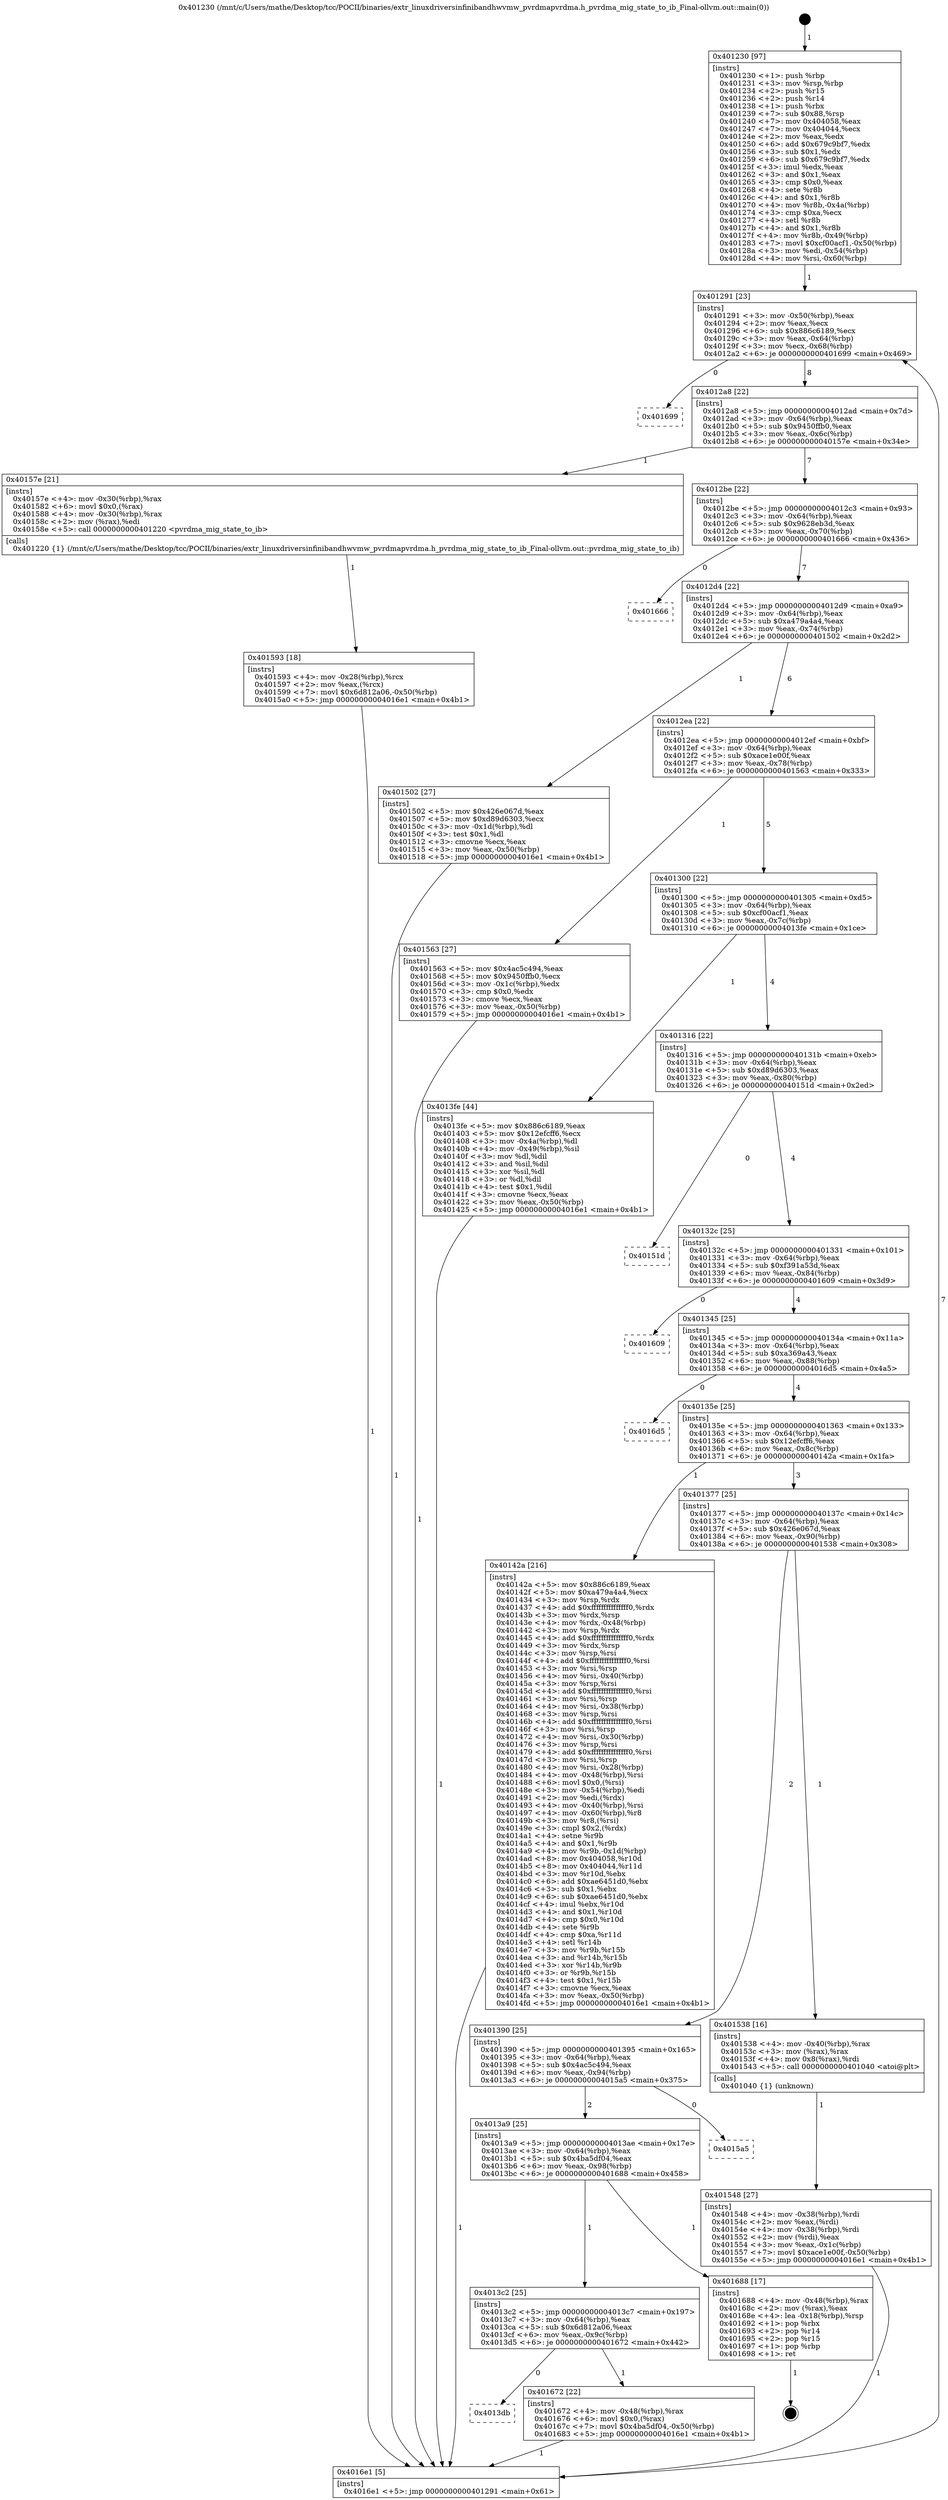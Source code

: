 digraph "0x401230" {
  label = "0x401230 (/mnt/c/Users/mathe/Desktop/tcc/POCII/binaries/extr_linuxdriversinfinibandhwvmw_pvrdmapvrdma.h_pvrdma_mig_state_to_ib_Final-ollvm.out::main(0))"
  labelloc = "t"
  node[shape=record]

  Entry [label="",width=0.3,height=0.3,shape=circle,fillcolor=black,style=filled]
  "0x401291" [label="{
     0x401291 [23]\l
     | [instrs]\l
     &nbsp;&nbsp;0x401291 \<+3\>: mov -0x50(%rbp),%eax\l
     &nbsp;&nbsp;0x401294 \<+2\>: mov %eax,%ecx\l
     &nbsp;&nbsp;0x401296 \<+6\>: sub $0x886c6189,%ecx\l
     &nbsp;&nbsp;0x40129c \<+3\>: mov %eax,-0x64(%rbp)\l
     &nbsp;&nbsp;0x40129f \<+3\>: mov %ecx,-0x68(%rbp)\l
     &nbsp;&nbsp;0x4012a2 \<+6\>: je 0000000000401699 \<main+0x469\>\l
  }"]
  "0x401699" [label="{
     0x401699\l
  }", style=dashed]
  "0x4012a8" [label="{
     0x4012a8 [22]\l
     | [instrs]\l
     &nbsp;&nbsp;0x4012a8 \<+5\>: jmp 00000000004012ad \<main+0x7d\>\l
     &nbsp;&nbsp;0x4012ad \<+3\>: mov -0x64(%rbp),%eax\l
     &nbsp;&nbsp;0x4012b0 \<+5\>: sub $0x9450ffb0,%eax\l
     &nbsp;&nbsp;0x4012b5 \<+3\>: mov %eax,-0x6c(%rbp)\l
     &nbsp;&nbsp;0x4012b8 \<+6\>: je 000000000040157e \<main+0x34e\>\l
  }"]
  Exit [label="",width=0.3,height=0.3,shape=circle,fillcolor=black,style=filled,peripheries=2]
  "0x40157e" [label="{
     0x40157e [21]\l
     | [instrs]\l
     &nbsp;&nbsp;0x40157e \<+4\>: mov -0x30(%rbp),%rax\l
     &nbsp;&nbsp;0x401582 \<+6\>: movl $0x0,(%rax)\l
     &nbsp;&nbsp;0x401588 \<+4\>: mov -0x30(%rbp),%rax\l
     &nbsp;&nbsp;0x40158c \<+2\>: mov (%rax),%edi\l
     &nbsp;&nbsp;0x40158e \<+5\>: call 0000000000401220 \<pvrdma_mig_state_to_ib\>\l
     | [calls]\l
     &nbsp;&nbsp;0x401220 \{1\} (/mnt/c/Users/mathe/Desktop/tcc/POCII/binaries/extr_linuxdriversinfinibandhwvmw_pvrdmapvrdma.h_pvrdma_mig_state_to_ib_Final-ollvm.out::pvrdma_mig_state_to_ib)\l
  }"]
  "0x4012be" [label="{
     0x4012be [22]\l
     | [instrs]\l
     &nbsp;&nbsp;0x4012be \<+5\>: jmp 00000000004012c3 \<main+0x93\>\l
     &nbsp;&nbsp;0x4012c3 \<+3\>: mov -0x64(%rbp),%eax\l
     &nbsp;&nbsp;0x4012c6 \<+5\>: sub $0x9628eb3d,%eax\l
     &nbsp;&nbsp;0x4012cb \<+3\>: mov %eax,-0x70(%rbp)\l
     &nbsp;&nbsp;0x4012ce \<+6\>: je 0000000000401666 \<main+0x436\>\l
  }"]
  "0x4013db" [label="{
     0x4013db\l
  }", style=dashed]
  "0x401666" [label="{
     0x401666\l
  }", style=dashed]
  "0x4012d4" [label="{
     0x4012d4 [22]\l
     | [instrs]\l
     &nbsp;&nbsp;0x4012d4 \<+5\>: jmp 00000000004012d9 \<main+0xa9\>\l
     &nbsp;&nbsp;0x4012d9 \<+3\>: mov -0x64(%rbp),%eax\l
     &nbsp;&nbsp;0x4012dc \<+5\>: sub $0xa479a4a4,%eax\l
     &nbsp;&nbsp;0x4012e1 \<+3\>: mov %eax,-0x74(%rbp)\l
     &nbsp;&nbsp;0x4012e4 \<+6\>: je 0000000000401502 \<main+0x2d2\>\l
  }"]
  "0x401672" [label="{
     0x401672 [22]\l
     | [instrs]\l
     &nbsp;&nbsp;0x401672 \<+4\>: mov -0x48(%rbp),%rax\l
     &nbsp;&nbsp;0x401676 \<+6\>: movl $0x0,(%rax)\l
     &nbsp;&nbsp;0x40167c \<+7\>: movl $0x4ba5df04,-0x50(%rbp)\l
     &nbsp;&nbsp;0x401683 \<+5\>: jmp 00000000004016e1 \<main+0x4b1\>\l
  }"]
  "0x401502" [label="{
     0x401502 [27]\l
     | [instrs]\l
     &nbsp;&nbsp;0x401502 \<+5\>: mov $0x426e067d,%eax\l
     &nbsp;&nbsp;0x401507 \<+5\>: mov $0xd89d6303,%ecx\l
     &nbsp;&nbsp;0x40150c \<+3\>: mov -0x1d(%rbp),%dl\l
     &nbsp;&nbsp;0x40150f \<+3\>: test $0x1,%dl\l
     &nbsp;&nbsp;0x401512 \<+3\>: cmovne %ecx,%eax\l
     &nbsp;&nbsp;0x401515 \<+3\>: mov %eax,-0x50(%rbp)\l
     &nbsp;&nbsp;0x401518 \<+5\>: jmp 00000000004016e1 \<main+0x4b1\>\l
  }"]
  "0x4012ea" [label="{
     0x4012ea [22]\l
     | [instrs]\l
     &nbsp;&nbsp;0x4012ea \<+5\>: jmp 00000000004012ef \<main+0xbf\>\l
     &nbsp;&nbsp;0x4012ef \<+3\>: mov -0x64(%rbp),%eax\l
     &nbsp;&nbsp;0x4012f2 \<+5\>: sub $0xace1e00f,%eax\l
     &nbsp;&nbsp;0x4012f7 \<+3\>: mov %eax,-0x78(%rbp)\l
     &nbsp;&nbsp;0x4012fa \<+6\>: je 0000000000401563 \<main+0x333\>\l
  }"]
  "0x4013c2" [label="{
     0x4013c2 [25]\l
     | [instrs]\l
     &nbsp;&nbsp;0x4013c2 \<+5\>: jmp 00000000004013c7 \<main+0x197\>\l
     &nbsp;&nbsp;0x4013c7 \<+3\>: mov -0x64(%rbp),%eax\l
     &nbsp;&nbsp;0x4013ca \<+5\>: sub $0x6d812a06,%eax\l
     &nbsp;&nbsp;0x4013cf \<+6\>: mov %eax,-0x9c(%rbp)\l
     &nbsp;&nbsp;0x4013d5 \<+6\>: je 0000000000401672 \<main+0x442\>\l
  }"]
  "0x401563" [label="{
     0x401563 [27]\l
     | [instrs]\l
     &nbsp;&nbsp;0x401563 \<+5\>: mov $0x4ac5c494,%eax\l
     &nbsp;&nbsp;0x401568 \<+5\>: mov $0x9450ffb0,%ecx\l
     &nbsp;&nbsp;0x40156d \<+3\>: mov -0x1c(%rbp),%edx\l
     &nbsp;&nbsp;0x401570 \<+3\>: cmp $0x0,%edx\l
     &nbsp;&nbsp;0x401573 \<+3\>: cmove %ecx,%eax\l
     &nbsp;&nbsp;0x401576 \<+3\>: mov %eax,-0x50(%rbp)\l
     &nbsp;&nbsp;0x401579 \<+5\>: jmp 00000000004016e1 \<main+0x4b1\>\l
  }"]
  "0x401300" [label="{
     0x401300 [22]\l
     | [instrs]\l
     &nbsp;&nbsp;0x401300 \<+5\>: jmp 0000000000401305 \<main+0xd5\>\l
     &nbsp;&nbsp;0x401305 \<+3\>: mov -0x64(%rbp),%eax\l
     &nbsp;&nbsp;0x401308 \<+5\>: sub $0xcf00acf1,%eax\l
     &nbsp;&nbsp;0x40130d \<+3\>: mov %eax,-0x7c(%rbp)\l
     &nbsp;&nbsp;0x401310 \<+6\>: je 00000000004013fe \<main+0x1ce\>\l
  }"]
  "0x401688" [label="{
     0x401688 [17]\l
     | [instrs]\l
     &nbsp;&nbsp;0x401688 \<+4\>: mov -0x48(%rbp),%rax\l
     &nbsp;&nbsp;0x40168c \<+2\>: mov (%rax),%eax\l
     &nbsp;&nbsp;0x40168e \<+4\>: lea -0x18(%rbp),%rsp\l
     &nbsp;&nbsp;0x401692 \<+1\>: pop %rbx\l
     &nbsp;&nbsp;0x401693 \<+2\>: pop %r14\l
     &nbsp;&nbsp;0x401695 \<+2\>: pop %r15\l
     &nbsp;&nbsp;0x401697 \<+1\>: pop %rbp\l
     &nbsp;&nbsp;0x401698 \<+1\>: ret\l
  }"]
  "0x4013fe" [label="{
     0x4013fe [44]\l
     | [instrs]\l
     &nbsp;&nbsp;0x4013fe \<+5\>: mov $0x886c6189,%eax\l
     &nbsp;&nbsp;0x401403 \<+5\>: mov $0x12efcff6,%ecx\l
     &nbsp;&nbsp;0x401408 \<+3\>: mov -0x4a(%rbp),%dl\l
     &nbsp;&nbsp;0x40140b \<+4\>: mov -0x49(%rbp),%sil\l
     &nbsp;&nbsp;0x40140f \<+3\>: mov %dl,%dil\l
     &nbsp;&nbsp;0x401412 \<+3\>: and %sil,%dil\l
     &nbsp;&nbsp;0x401415 \<+3\>: xor %sil,%dl\l
     &nbsp;&nbsp;0x401418 \<+3\>: or %dl,%dil\l
     &nbsp;&nbsp;0x40141b \<+4\>: test $0x1,%dil\l
     &nbsp;&nbsp;0x40141f \<+3\>: cmovne %ecx,%eax\l
     &nbsp;&nbsp;0x401422 \<+3\>: mov %eax,-0x50(%rbp)\l
     &nbsp;&nbsp;0x401425 \<+5\>: jmp 00000000004016e1 \<main+0x4b1\>\l
  }"]
  "0x401316" [label="{
     0x401316 [22]\l
     | [instrs]\l
     &nbsp;&nbsp;0x401316 \<+5\>: jmp 000000000040131b \<main+0xeb\>\l
     &nbsp;&nbsp;0x40131b \<+3\>: mov -0x64(%rbp),%eax\l
     &nbsp;&nbsp;0x40131e \<+5\>: sub $0xd89d6303,%eax\l
     &nbsp;&nbsp;0x401323 \<+3\>: mov %eax,-0x80(%rbp)\l
     &nbsp;&nbsp;0x401326 \<+6\>: je 000000000040151d \<main+0x2ed\>\l
  }"]
  "0x4016e1" [label="{
     0x4016e1 [5]\l
     | [instrs]\l
     &nbsp;&nbsp;0x4016e1 \<+5\>: jmp 0000000000401291 \<main+0x61\>\l
  }"]
  "0x401230" [label="{
     0x401230 [97]\l
     | [instrs]\l
     &nbsp;&nbsp;0x401230 \<+1\>: push %rbp\l
     &nbsp;&nbsp;0x401231 \<+3\>: mov %rsp,%rbp\l
     &nbsp;&nbsp;0x401234 \<+2\>: push %r15\l
     &nbsp;&nbsp;0x401236 \<+2\>: push %r14\l
     &nbsp;&nbsp;0x401238 \<+1\>: push %rbx\l
     &nbsp;&nbsp;0x401239 \<+7\>: sub $0x88,%rsp\l
     &nbsp;&nbsp;0x401240 \<+7\>: mov 0x404058,%eax\l
     &nbsp;&nbsp;0x401247 \<+7\>: mov 0x404044,%ecx\l
     &nbsp;&nbsp;0x40124e \<+2\>: mov %eax,%edx\l
     &nbsp;&nbsp;0x401250 \<+6\>: add $0x679c9bf7,%edx\l
     &nbsp;&nbsp;0x401256 \<+3\>: sub $0x1,%edx\l
     &nbsp;&nbsp;0x401259 \<+6\>: sub $0x679c9bf7,%edx\l
     &nbsp;&nbsp;0x40125f \<+3\>: imul %edx,%eax\l
     &nbsp;&nbsp;0x401262 \<+3\>: and $0x1,%eax\l
     &nbsp;&nbsp;0x401265 \<+3\>: cmp $0x0,%eax\l
     &nbsp;&nbsp;0x401268 \<+4\>: sete %r8b\l
     &nbsp;&nbsp;0x40126c \<+4\>: and $0x1,%r8b\l
     &nbsp;&nbsp;0x401270 \<+4\>: mov %r8b,-0x4a(%rbp)\l
     &nbsp;&nbsp;0x401274 \<+3\>: cmp $0xa,%ecx\l
     &nbsp;&nbsp;0x401277 \<+4\>: setl %r8b\l
     &nbsp;&nbsp;0x40127b \<+4\>: and $0x1,%r8b\l
     &nbsp;&nbsp;0x40127f \<+4\>: mov %r8b,-0x49(%rbp)\l
     &nbsp;&nbsp;0x401283 \<+7\>: movl $0xcf00acf1,-0x50(%rbp)\l
     &nbsp;&nbsp;0x40128a \<+3\>: mov %edi,-0x54(%rbp)\l
     &nbsp;&nbsp;0x40128d \<+4\>: mov %rsi,-0x60(%rbp)\l
  }"]
  "0x4013a9" [label="{
     0x4013a9 [25]\l
     | [instrs]\l
     &nbsp;&nbsp;0x4013a9 \<+5\>: jmp 00000000004013ae \<main+0x17e\>\l
     &nbsp;&nbsp;0x4013ae \<+3\>: mov -0x64(%rbp),%eax\l
     &nbsp;&nbsp;0x4013b1 \<+5\>: sub $0x4ba5df04,%eax\l
     &nbsp;&nbsp;0x4013b6 \<+6\>: mov %eax,-0x98(%rbp)\l
     &nbsp;&nbsp;0x4013bc \<+6\>: je 0000000000401688 \<main+0x458\>\l
  }"]
  "0x40151d" [label="{
     0x40151d\l
  }", style=dashed]
  "0x40132c" [label="{
     0x40132c [25]\l
     | [instrs]\l
     &nbsp;&nbsp;0x40132c \<+5\>: jmp 0000000000401331 \<main+0x101\>\l
     &nbsp;&nbsp;0x401331 \<+3\>: mov -0x64(%rbp),%eax\l
     &nbsp;&nbsp;0x401334 \<+5\>: sub $0xf391a53d,%eax\l
     &nbsp;&nbsp;0x401339 \<+6\>: mov %eax,-0x84(%rbp)\l
     &nbsp;&nbsp;0x40133f \<+6\>: je 0000000000401609 \<main+0x3d9\>\l
  }"]
  "0x4015a5" [label="{
     0x4015a5\l
  }", style=dashed]
  "0x401609" [label="{
     0x401609\l
  }", style=dashed]
  "0x401345" [label="{
     0x401345 [25]\l
     | [instrs]\l
     &nbsp;&nbsp;0x401345 \<+5\>: jmp 000000000040134a \<main+0x11a\>\l
     &nbsp;&nbsp;0x40134a \<+3\>: mov -0x64(%rbp),%eax\l
     &nbsp;&nbsp;0x40134d \<+5\>: sub $0xa369a43,%eax\l
     &nbsp;&nbsp;0x401352 \<+6\>: mov %eax,-0x88(%rbp)\l
     &nbsp;&nbsp;0x401358 \<+6\>: je 00000000004016d5 \<main+0x4a5\>\l
  }"]
  "0x401593" [label="{
     0x401593 [18]\l
     | [instrs]\l
     &nbsp;&nbsp;0x401593 \<+4\>: mov -0x28(%rbp),%rcx\l
     &nbsp;&nbsp;0x401597 \<+2\>: mov %eax,(%rcx)\l
     &nbsp;&nbsp;0x401599 \<+7\>: movl $0x6d812a06,-0x50(%rbp)\l
     &nbsp;&nbsp;0x4015a0 \<+5\>: jmp 00000000004016e1 \<main+0x4b1\>\l
  }"]
  "0x4016d5" [label="{
     0x4016d5\l
  }", style=dashed]
  "0x40135e" [label="{
     0x40135e [25]\l
     | [instrs]\l
     &nbsp;&nbsp;0x40135e \<+5\>: jmp 0000000000401363 \<main+0x133\>\l
     &nbsp;&nbsp;0x401363 \<+3\>: mov -0x64(%rbp),%eax\l
     &nbsp;&nbsp;0x401366 \<+5\>: sub $0x12efcff6,%eax\l
     &nbsp;&nbsp;0x40136b \<+6\>: mov %eax,-0x8c(%rbp)\l
     &nbsp;&nbsp;0x401371 \<+6\>: je 000000000040142a \<main+0x1fa\>\l
  }"]
  "0x401548" [label="{
     0x401548 [27]\l
     | [instrs]\l
     &nbsp;&nbsp;0x401548 \<+4\>: mov -0x38(%rbp),%rdi\l
     &nbsp;&nbsp;0x40154c \<+2\>: mov %eax,(%rdi)\l
     &nbsp;&nbsp;0x40154e \<+4\>: mov -0x38(%rbp),%rdi\l
     &nbsp;&nbsp;0x401552 \<+2\>: mov (%rdi),%eax\l
     &nbsp;&nbsp;0x401554 \<+3\>: mov %eax,-0x1c(%rbp)\l
     &nbsp;&nbsp;0x401557 \<+7\>: movl $0xace1e00f,-0x50(%rbp)\l
     &nbsp;&nbsp;0x40155e \<+5\>: jmp 00000000004016e1 \<main+0x4b1\>\l
  }"]
  "0x40142a" [label="{
     0x40142a [216]\l
     | [instrs]\l
     &nbsp;&nbsp;0x40142a \<+5\>: mov $0x886c6189,%eax\l
     &nbsp;&nbsp;0x40142f \<+5\>: mov $0xa479a4a4,%ecx\l
     &nbsp;&nbsp;0x401434 \<+3\>: mov %rsp,%rdx\l
     &nbsp;&nbsp;0x401437 \<+4\>: add $0xfffffffffffffff0,%rdx\l
     &nbsp;&nbsp;0x40143b \<+3\>: mov %rdx,%rsp\l
     &nbsp;&nbsp;0x40143e \<+4\>: mov %rdx,-0x48(%rbp)\l
     &nbsp;&nbsp;0x401442 \<+3\>: mov %rsp,%rdx\l
     &nbsp;&nbsp;0x401445 \<+4\>: add $0xfffffffffffffff0,%rdx\l
     &nbsp;&nbsp;0x401449 \<+3\>: mov %rdx,%rsp\l
     &nbsp;&nbsp;0x40144c \<+3\>: mov %rsp,%rsi\l
     &nbsp;&nbsp;0x40144f \<+4\>: add $0xfffffffffffffff0,%rsi\l
     &nbsp;&nbsp;0x401453 \<+3\>: mov %rsi,%rsp\l
     &nbsp;&nbsp;0x401456 \<+4\>: mov %rsi,-0x40(%rbp)\l
     &nbsp;&nbsp;0x40145a \<+3\>: mov %rsp,%rsi\l
     &nbsp;&nbsp;0x40145d \<+4\>: add $0xfffffffffffffff0,%rsi\l
     &nbsp;&nbsp;0x401461 \<+3\>: mov %rsi,%rsp\l
     &nbsp;&nbsp;0x401464 \<+4\>: mov %rsi,-0x38(%rbp)\l
     &nbsp;&nbsp;0x401468 \<+3\>: mov %rsp,%rsi\l
     &nbsp;&nbsp;0x40146b \<+4\>: add $0xfffffffffffffff0,%rsi\l
     &nbsp;&nbsp;0x40146f \<+3\>: mov %rsi,%rsp\l
     &nbsp;&nbsp;0x401472 \<+4\>: mov %rsi,-0x30(%rbp)\l
     &nbsp;&nbsp;0x401476 \<+3\>: mov %rsp,%rsi\l
     &nbsp;&nbsp;0x401479 \<+4\>: add $0xfffffffffffffff0,%rsi\l
     &nbsp;&nbsp;0x40147d \<+3\>: mov %rsi,%rsp\l
     &nbsp;&nbsp;0x401480 \<+4\>: mov %rsi,-0x28(%rbp)\l
     &nbsp;&nbsp;0x401484 \<+4\>: mov -0x48(%rbp),%rsi\l
     &nbsp;&nbsp;0x401488 \<+6\>: movl $0x0,(%rsi)\l
     &nbsp;&nbsp;0x40148e \<+3\>: mov -0x54(%rbp),%edi\l
     &nbsp;&nbsp;0x401491 \<+2\>: mov %edi,(%rdx)\l
     &nbsp;&nbsp;0x401493 \<+4\>: mov -0x40(%rbp),%rsi\l
     &nbsp;&nbsp;0x401497 \<+4\>: mov -0x60(%rbp),%r8\l
     &nbsp;&nbsp;0x40149b \<+3\>: mov %r8,(%rsi)\l
     &nbsp;&nbsp;0x40149e \<+3\>: cmpl $0x2,(%rdx)\l
     &nbsp;&nbsp;0x4014a1 \<+4\>: setne %r9b\l
     &nbsp;&nbsp;0x4014a5 \<+4\>: and $0x1,%r9b\l
     &nbsp;&nbsp;0x4014a9 \<+4\>: mov %r9b,-0x1d(%rbp)\l
     &nbsp;&nbsp;0x4014ad \<+8\>: mov 0x404058,%r10d\l
     &nbsp;&nbsp;0x4014b5 \<+8\>: mov 0x404044,%r11d\l
     &nbsp;&nbsp;0x4014bd \<+3\>: mov %r10d,%ebx\l
     &nbsp;&nbsp;0x4014c0 \<+6\>: add $0xae6451d0,%ebx\l
     &nbsp;&nbsp;0x4014c6 \<+3\>: sub $0x1,%ebx\l
     &nbsp;&nbsp;0x4014c9 \<+6\>: sub $0xae6451d0,%ebx\l
     &nbsp;&nbsp;0x4014cf \<+4\>: imul %ebx,%r10d\l
     &nbsp;&nbsp;0x4014d3 \<+4\>: and $0x1,%r10d\l
     &nbsp;&nbsp;0x4014d7 \<+4\>: cmp $0x0,%r10d\l
     &nbsp;&nbsp;0x4014db \<+4\>: sete %r9b\l
     &nbsp;&nbsp;0x4014df \<+4\>: cmp $0xa,%r11d\l
     &nbsp;&nbsp;0x4014e3 \<+4\>: setl %r14b\l
     &nbsp;&nbsp;0x4014e7 \<+3\>: mov %r9b,%r15b\l
     &nbsp;&nbsp;0x4014ea \<+3\>: and %r14b,%r15b\l
     &nbsp;&nbsp;0x4014ed \<+3\>: xor %r14b,%r9b\l
     &nbsp;&nbsp;0x4014f0 \<+3\>: or %r9b,%r15b\l
     &nbsp;&nbsp;0x4014f3 \<+4\>: test $0x1,%r15b\l
     &nbsp;&nbsp;0x4014f7 \<+3\>: cmovne %ecx,%eax\l
     &nbsp;&nbsp;0x4014fa \<+3\>: mov %eax,-0x50(%rbp)\l
     &nbsp;&nbsp;0x4014fd \<+5\>: jmp 00000000004016e1 \<main+0x4b1\>\l
  }"]
  "0x401377" [label="{
     0x401377 [25]\l
     | [instrs]\l
     &nbsp;&nbsp;0x401377 \<+5\>: jmp 000000000040137c \<main+0x14c\>\l
     &nbsp;&nbsp;0x40137c \<+3\>: mov -0x64(%rbp),%eax\l
     &nbsp;&nbsp;0x40137f \<+5\>: sub $0x426e067d,%eax\l
     &nbsp;&nbsp;0x401384 \<+6\>: mov %eax,-0x90(%rbp)\l
     &nbsp;&nbsp;0x40138a \<+6\>: je 0000000000401538 \<main+0x308\>\l
  }"]
  "0x401390" [label="{
     0x401390 [25]\l
     | [instrs]\l
     &nbsp;&nbsp;0x401390 \<+5\>: jmp 0000000000401395 \<main+0x165\>\l
     &nbsp;&nbsp;0x401395 \<+3\>: mov -0x64(%rbp),%eax\l
     &nbsp;&nbsp;0x401398 \<+5\>: sub $0x4ac5c494,%eax\l
     &nbsp;&nbsp;0x40139d \<+6\>: mov %eax,-0x94(%rbp)\l
     &nbsp;&nbsp;0x4013a3 \<+6\>: je 00000000004015a5 \<main+0x375\>\l
  }"]
  "0x401538" [label="{
     0x401538 [16]\l
     | [instrs]\l
     &nbsp;&nbsp;0x401538 \<+4\>: mov -0x40(%rbp),%rax\l
     &nbsp;&nbsp;0x40153c \<+3\>: mov (%rax),%rax\l
     &nbsp;&nbsp;0x40153f \<+4\>: mov 0x8(%rax),%rdi\l
     &nbsp;&nbsp;0x401543 \<+5\>: call 0000000000401040 \<atoi@plt\>\l
     | [calls]\l
     &nbsp;&nbsp;0x401040 \{1\} (unknown)\l
  }"]
  Entry -> "0x401230" [label=" 1"]
  "0x401291" -> "0x401699" [label=" 0"]
  "0x401291" -> "0x4012a8" [label=" 8"]
  "0x401688" -> Exit [label=" 1"]
  "0x4012a8" -> "0x40157e" [label=" 1"]
  "0x4012a8" -> "0x4012be" [label=" 7"]
  "0x401672" -> "0x4016e1" [label=" 1"]
  "0x4012be" -> "0x401666" [label=" 0"]
  "0x4012be" -> "0x4012d4" [label=" 7"]
  "0x4013c2" -> "0x4013db" [label=" 0"]
  "0x4012d4" -> "0x401502" [label=" 1"]
  "0x4012d4" -> "0x4012ea" [label=" 6"]
  "0x4013c2" -> "0x401672" [label=" 1"]
  "0x4012ea" -> "0x401563" [label=" 1"]
  "0x4012ea" -> "0x401300" [label=" 5"]
  "0x4013a9" -> "0x4013c2" [label=" 1"]
  "0x401300" -> "0x4013fe" [label=" 1"]
  "0x401300" -> "0x401316" [label=" 4"]
  "0x4013fe" -> "0x4016e1" [label=" 1"]
  "0x401230" -> "0x401291" [label=" 1"]
  "0x4016e1" -> "0x401291" [label=" 7"]
  "0x4013a9" -> "0x401688" [label=" 1"]
  "0x401316" -> "0x40151d" [label=" 0"]
  "0x401316" -> "0x40132c" [label=" 4"]
  "0x401390" -> "0x4013a9" [label=" 2"]
  "0x40132c" -> "0x401609" [label=" 0"]
  "0x40132c" -> "0x401345" [label=" 4"]
  "0x401390" -> "0x4015a5" [label=" 0"]
  "0x401345" -> "0x4016d5" [label=" 0"]
  "0x401345" -> "0x40135e" [label=" 4"]
  "0x401593" -> "0x4016e1" [label=" 1"]
  "0x40135e" -> "0x40142a" [label=" 1"]
  "0x40135e" -> "0x401377" [label=" 3"]
  "0x40142a" -> "0x4016e1" [label=" 1"]
  "0x401502" -> "0x4016e1" [label=" 1"]
  "0x40157e" -> "0x401593" [label=" 1"]
  "0x401377" -> "0x401538" [label=" 1"]
  "0x401377" -> "0x401390" [label=" 2"]
  "0x401538" -> "0x401548" [label=" 1"]
  "0x401548" -> "0x4016e1" [label=" 1"]
  "0x401563" -> "0x4016e1" [label=" 1"]
}
